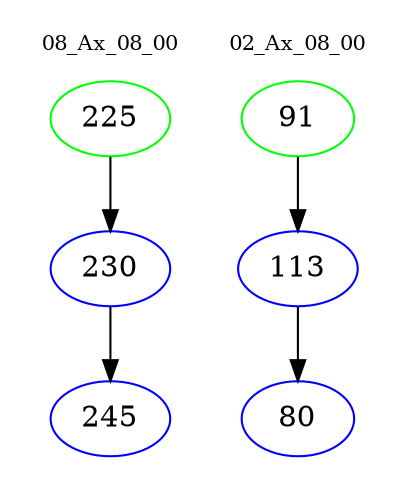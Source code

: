 digraph{
subgraph cluster_0 {
color = white
label = "08_Ax_08_00";
fontsize=10;
T0_225 [label="225", color="green"]
T0_225 -> T0_230 [color="black"]
T0_230 [label="230", color="blue"]
T0_230 -> T0_245 [color="black"]
T0_245 [label="245", color="blue"]
}
subgraph cluster_1 {
color = white
label = "02_Ax_08_00";
fontsize=10;
T1_91 [label="91", color="green"]
T1_91 -> T1_113 [color="black"]
T1_113 [label="113", color="blue"]
T1_113 -> T1_80 [color="black"]
T1_80 [label="80", color="blue"]
}
}
